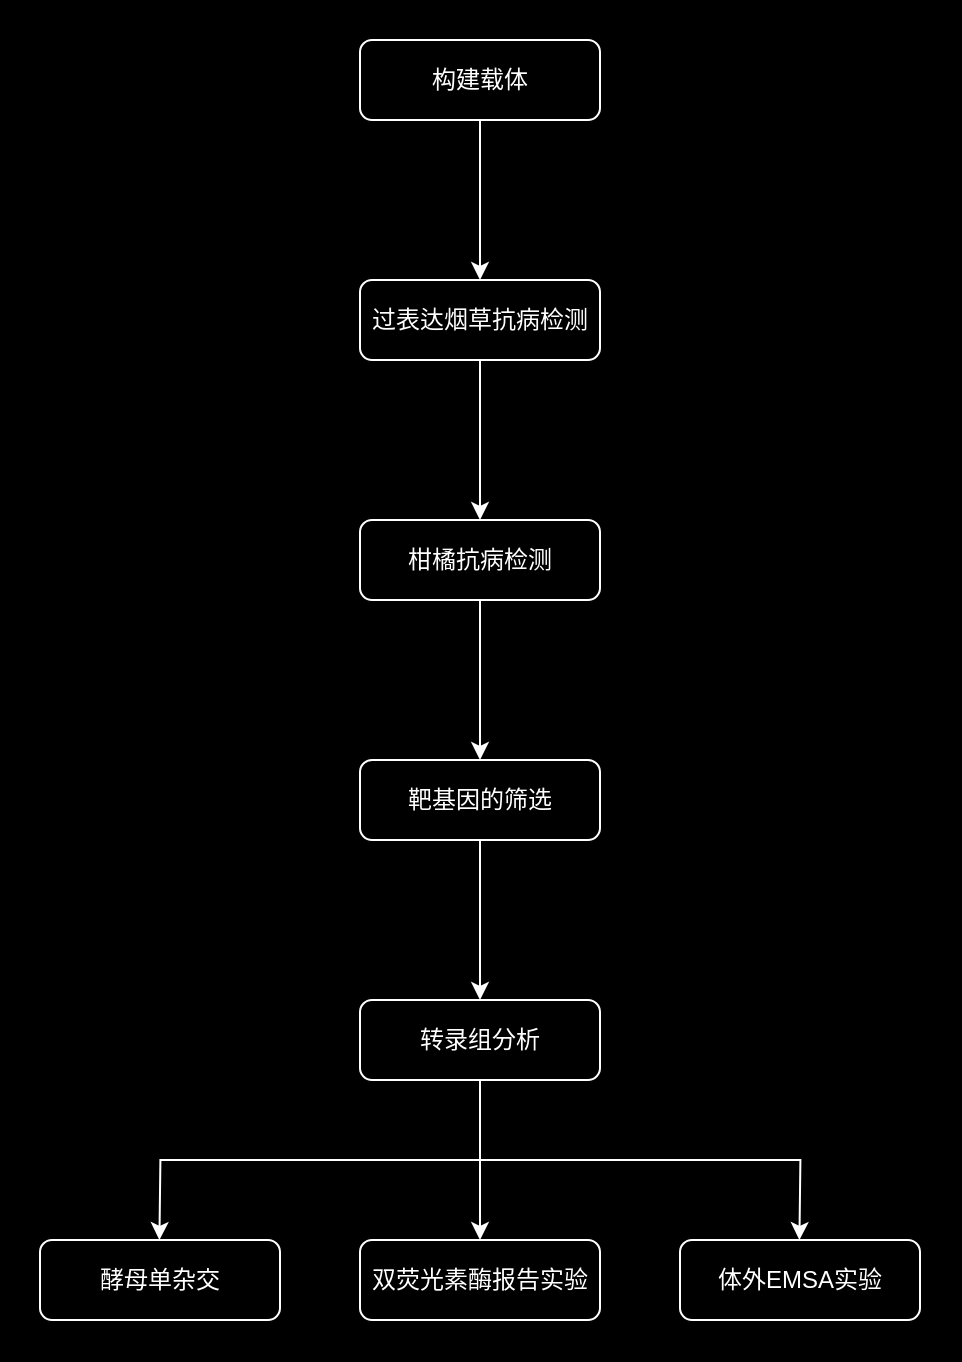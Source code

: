 <mxfile version="24.7.7">
  <diagram id="C5RBs43oDa-KdzZeNtuy" name="Page-1">
    <mxGraphModel dx="1623" dy="790" grid="1" gridSize="10" guides="1" tooltips="1" connect="1" arrows="1" fold="1" page="0" pageScale="1" pageWidth="827" pageHeight="1169" background="#000000" math="0" shadow="0">
      <root>
        <mxCell id="WIyWlLk6GJQsqaUBKTNV-0" />
        <mxCell id="WIyWlLk6GJQsqaUBKTNV-1" parent="WIyWlLk6GJQsqaUBKTNV-0" />
        <mxCell id="wKUg3AXtlk78muPdxzRf-14" value="" style="rounded=0;whiteSpace=wrap;html=1;strokeColor=none;fontColor=none;fillColor=#000000;noLabel=1;" vertex="1" parent="WIyWlLk6GJQsqaUBKTNV-1">
          <mxGeometry x="-20" y="60" width="480" height="680" as="geometry" />
        </mxCell>
        <mxCell id="wKUg3AXtlk78muPdxzRf-1" value="" style="edgeStyle=orthogonalEdgeStyle;rounded=0;orthogonalLoop=1;jettySize=auto;html=1;strokeColor=#FFFFFF;fontColor=#FFFFFF;" edge="1" parent="WIyWlLk6GJQsqaUBKTNV-1" source="WIyWlLk6GJQsqaUBKTNV-3" target="wKUg3AXtlk78muPdxzRf-0">
          <mxGeometry relative="1" as="geometry" />
        </mxCell>
        <mxCell id="WIyWlLk6GJQsqaUBKTNV-3" value="构建载体" style="rounded=1;whiteSpace=wrap;html=1;fontSize=12;glass=0;strokeWidth=1;shadow=0;labelBackgroundColor=none;fillColor=#000000;strokeColor=#FFFFFF;fontColor=#FFFFFF;" parent="WIyWlLk6GJQsqaUBKTNV-1" vertex="1">
          <mxGeometry x="160" y="80" width="120" height="40" as="geometry" />
        </mxCell>
        <mxCell id="wKUg3AXtlk78muPdxzRf-3" value="" style="edgeStyle=orthogonalEdgeStyle;rounded=0;orthogonalLoop=1;jettySize=auto;html=1;strokeColor=#FFFFFF;fontColor=#FFFFFF;" edge="1" parent="WIyWlLk6GJQsqaUBKTNV-1" source="wKUg3AXtlk78muPdxzRf-0" target="wKUg3AXtlk78muPdxzRf-2">
          <mxGeometry relative="1" as="geometry" />
        </mxCell>
        <mxCell id="wKUg3AXtlk78muPdxzRf-0" value="过表达烟草抗病检测" style="rounded=1;whiteSpace=wrap;html=1;fontSize=12;glass=0;strokeWidth=1;shadow=0;labelBackgroundColor=none;fillColor=#000000;strokeColor=#FFFFFF;fontColor=#FFFFFF;" vertex="1" parent="WIyWlLk6GJQsqaUBKTNV-1">
          <mxGeometry x="160" y="200" width="120" height="40" as="geometry" />
        </mxCell>
        <mxCell id="wKUg3AXtlk78muPdxzRf-5" value="" style="edgeStyle=orthogonalEdgeStyle;rounded=0;orthogonalLoop=1;jettySize=auto;html=1;strokeColor=#FFFFFF;fontColor=#FFFFFF;" edge="1" parent="WIyWlLk6GJQsqaUBKTNV-1" source="wKUg3AXtlk78muPdxzRf-2" target="wKUg3AXtlk78muPdxzRf-4">
          <mxGeometry relative="1" as="geometry" />
        </mxCell>
        <mxCell id="wKUg3AXtlk78muPdxzRf-2" value="柑橘抗病检测" style="rounded=1;whiteSpace=wrap;html=1;fontSize=12;glass=0;strokeWidth=1;shadow=0;labelBackgroundColor=none;fillColor=#000000;strokeColor=#FFFFFF;fontColor=#FFFFFF;" vertex="1" parent="WIyWlLk6GJQsqaUBKTNV-1">
          <mxGeometry x="160" y="320" width="120" height="40" as="geometry" />
        </mxCell>
        <mxCell id="wKUg3AXtlk78muPdxzRf-7" value="" style="edgeStyle=orthogonalEdgeStyle;rounded=0;orthogonalLoop=1;jettySize=auto;html=1;strokeColor=#FFFFFF;fontColor=#FFFFFF;" edge="1" parent="WIyWlLk6GJQsqaUBKTNV-1" source="wKUg3AXtlk78muPdxzRf-4" target="wKUg3AXtlk78muPdxzRf-6">
          <mxGeometry relative="1" as="geometry" />
        </mxCell>
        <mxCell id="wKUg3AXtlk78muPdxzRf-4" value="靶基因的筛选" style="rounded=1;whiteSpace=wrap;html=1;fontSize=12;glass=0;strokeWidth=1;shadow=0;labelBackgroundColor=none;fillColor=#000000;strokeColor=#FFFFFF;fontColor=#FFFFFF;" vertex="1" parent="WIyWlLk6GJQsqaUBKTNV-1">
          <mxGeometry x="160" y="440" width="120" height="40" as="geometry" />
        </mxCell>
        <mxCell id="wKUg3AXtlk78muPdxzRf-9" value="" style="edgeStyle=orthogonalEdgeStyle;rounded=0;orthogonalLoop=1;jettySize=auto;html=1;strokeColor=#FFFFFF;fontColor=#FFFFFF;" edge="1" parent="WIyWlLk6GJQsqaUBKTNV-1" source="wKUg3AXtlk78muPdxzRf-6" target="wKUg3AXtlk78muPdxzRf-8">
          <mxGeometry relative="1" as="geometry" />
        </mxCell>
        <mxCell id="wKUg3AXtlk78muPdxzRf-6" value="转录组分析" style="rounded=1;whiteSpace=wrap;html=1;fontSize=12;glass=0;strokeWidth=1;shadow=0;labelBackgroundColor=none;fillColor=#000000;strokeColor=#FFFFFF;fontColor=#FFFFFF;" vertex="1" parent="WIyWlLk6GJQsqaUBKTNV-1">
          <mxGeometry x="160" y="560" width="120" height="40" as="geometry" />
        </mxCell>
        <mxCell id="wKUg3AXtlk78muPdxzRf-8" value="双荧光素酶报告实验" style="rounded=1;whiteSpace=wrap;html=1;fontSize=12;glass=0;strokeWidth=1;shadow=0;labelBackgroundColor=none;fillColor=#000000;strokeColor=#FFFFFF;fontColor=#FFFFFF;" vertex="1" parent="WIyWlLk6GJQsqaUBKTNV-1">
          <mxGeometry x="160" y="680" width="120" height="40" as="geometry" />
        </mxCell>
        <mxCell id="wKUg3AXtlk78muPdxzRf-10" value="酵母单杂交" style="rounded=1;whiteSpace=wrap;html=1;fontSize=12;glass=0;strokeWidth=1;shadow=0;labelBackgroundColor=none;fillColor=#000000;strokeColor=#FFFFFF;fontColor=#FFFFFF;" vertex="1" parent="WIyWlLk6GJQsqaUBKTNV-1">
          <mxGeometry y="680" width="120" height="40" as="geometry" />
        </mxCell>
        <mxCell id="wKUg3AXtlk78muPdxzRf-11" value="体外EMSA实验" style="rounded=1;whiteSpace=wrap;html=1;fontSize=12;glass=0;strokeWidth=1;shadow=0;labelBackgroundColor=none;fillColor=#000000;strokeColor=#FFFFFF;fontColor=#FFFFFF;" vertex="1" parent="WIyWlLk6GJQsqaUBKTNV-1">
          <mxGeometry x="320" y="680" width="120" height="40" as="geometry" />
        </mxCell>
        <mxCell id="wKUg3AXtlk78muPdxzRf-12" value="" style="edgeStyle=orthogonalEdgeStyle;rounded=0;orthogonalLoop=1;jettySize=auto;html=1;strokeColor=#FFFFFF;fontColor=#FFFFFF;exitX=0.5;exitY=1;exitDx=0;exitDy=0;" edge="1" parent="WIyWlLk6GJQsqaUBKTNV-1" source="wKUg3AXtlk78muPdxzRf-6">
          <mxGeometry relative="1" as="geometry">
            <mxPoint x="59.71" y="600" as="sourcePoint" />
            <mxPoint x="59.71" y="680" as="targetPoint" />
          </mxGeometry>
        </mxCell>
        <mxCell id="wKUg3AXtlk78muPdxzRf-13" value="" style="edgeStyle=orthogonalEdgeStyle;rounded=0;orthogonalLoop=1;jettySize=auto;html=1;strokeColor=#FFFFFF;fontColor=#FFFFFF;exitX=0.5;exitY=1;exitDx=0;exitDy=0;" edge="1" parent="WIyWlLk6GJQsqaUBKTNV-1" source="wKUg3AXtlk78muPdxzRf-6">
          <mxGeometry relative="1" as="geometry">
            <mxPoint x="379.71" y="600" as="sourcePoint" />
            <mxPoint x="379.71" y="680" as="targetPoint" />
          </mxGeometry>
        </mxCell>
      </root>
    </mxGraphModel>
  </diagram>
</mxfile>
